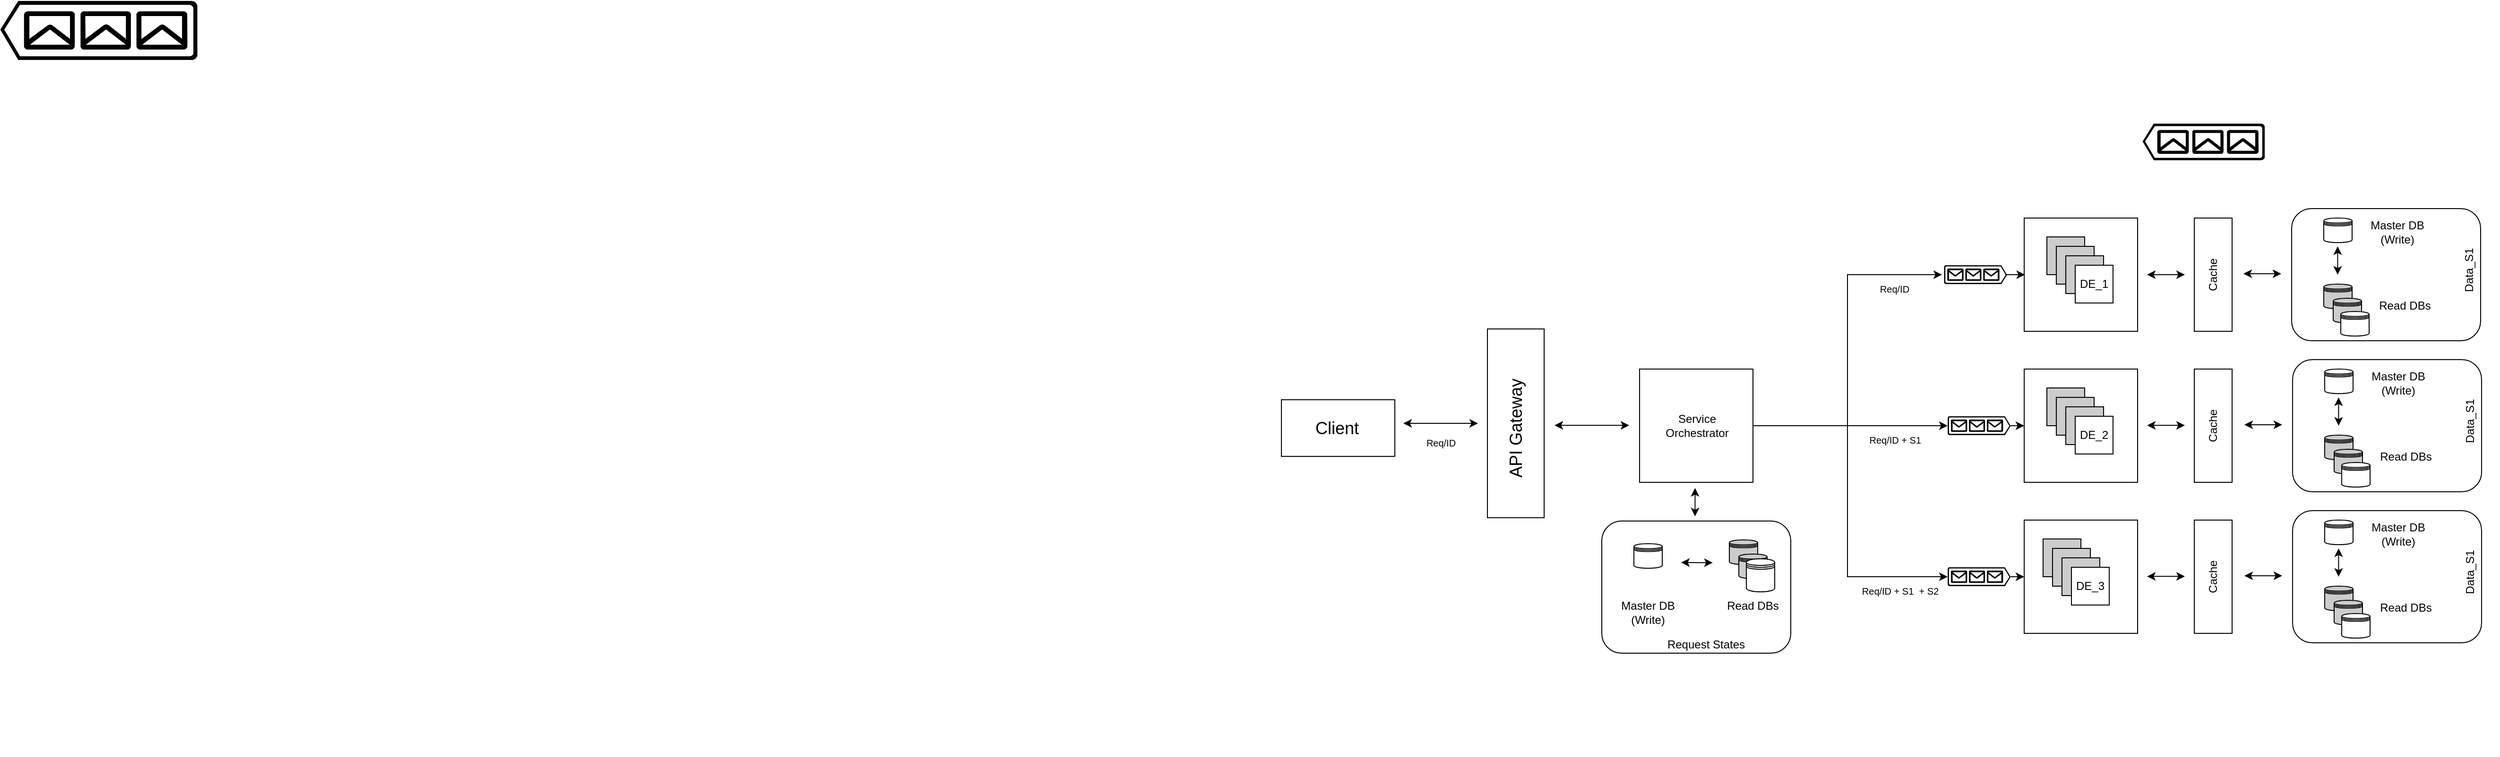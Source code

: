 <mxfile version="21.5.0" type="github">
  <diagram name="V1.0" id="6Y0P250KfrOHETSSXVVm">
    <mxGraphModel dx="2680" dy="1376" grid="1" gridSize="10" guides="1" tooltips="1" connect="1" arrows="1" fold="1" page="1" pageScale="1" pageWidth="1800" pageHeight="800" math="0" shadow="0">
      <root>
        <mxCell id="0" />
        <mxCell id="1" parent="0" />
        <mxCell id="clRIjmDs6BeYKeaNwXn5-33" value="" style="rounded=0;whiteSpace=wrap;html=1;rotation=90;" vertex="1" parent="1">
          <mxGeometry x="539" y="317.5" width="200" height="60" as="geometry" />
        </mxCell>
        <mxCell id="clRIjmDs6BeYKeaNwXn5-34" value="&lt;span style=&quot;font-size: 18px;&quot;&gt;API Gateway&lt;/span&gt;" style="text;html=1;strokeColor=none;fillColor=none;align=center;verticalAlign=middle;whiteSpace=wrap;rounded=0;rotation=-90;" vertex="1" parent="1">
          <mxGeometry x="564" y="337.5" width="150" height="30" as="geometry" />
        </mxCell>
        <mxCell id="clRIjmDs6BeYKeaNwXn5-37" value="" style="group" vertex="1" connectable="0" parent="1">
          <mxGeometry x="340" y="322.5" width="150" height="60" as="geometry" />
        </mxCell>
        <mxCell id="clRIjmDs6BeYKeaNwXn5-39" value="" style="group" vertex="1" connectable="0" parent="clRIjmDs6BeYKeaNwXn5-37">
          <mxGeometry x="50" width="120" height="60" as="geometry" />
        </mxCell>
        <mxCell id="clRIjmDs6BeYKeaNwXn5-36" value="" style="rounded=0;whiteSpace=wrap;html=1;" vertex="1" parent="clRIjmDs6BeYKeaNwXn5-39">
          <mxGeometry x="1" width="120" height="60" as="geometry" />
        </mxCell>
        <mxCell id="clRIjmDs6BeYKeaNwXn5-35" value="&lt;font style=&quot;font-size: 18px;&quot;&gt;Client&lt;/font&gt;" style="text;html=1;strokeColor=none;fillColor=none;align=center;verticalAlign=middle;whiteSpace=wrap;rounded=0;" vertex="1" parent="clRIjmDs6BeYKeaNwXn5-39">
          <mxGeometry x="30" y="15" width="60" height="30" as="geometry" />
        </mxCell>
        <mxCell id="clRIjmDs6BeYKeaNwXn5-40" value="" style="endArrow=classic;startArrow=classic;html=1;rounded=0;" edge="1" parent="1">
          <mxGeometry width="50" height="50" relative="1" as="geometry">
            <mxPoint x="520" y="347.5" as="sourcePoint" />
            <mxPoint x="599" y="347.5" as="targetPoint" />
          </mxGeometry>
        </mxCell>
        <mxCell id="clRIjmDs6BeYKeaNwXn5-57" value="&lt;font style=&quot;font-size: 10px;&quot;&gt;Req/ID&lt;/font&gt;" style="text;html=1;strokeColor=none;fillColor=none;align=center;verticalAlign=middle;whiteSpace=wrap;rounded=0;" vertex="1" parent="1">
          <mxGeometry x="530" y="352.5" width="60" height="30" as="geometry" />
        </mxCell>
        <mxCell id="clRIjmDs6BeYKeaNwXn5-213" value="" style="sketch=0;aspect=fixed;pointerEvents=1;shadow=0;dashed=0;html=1;strokeColor=none;labelPosition=center;verticalLabelPosition=bottom;verticalAlign=top;align=center;fillColor=#000000;shape=mxgraph.azure.queue_generic;rotation=-180;" vertex="1" parent="1">
          <mxGeometry x="-964.66" y="-100" width="208.74" height="62.63" as="geometry" />
        </mxCell>
        <mxCell id="clRIjmDs6BeYKeaNwXn5-214" value="" style="sketch=0;aspect=fixed;pointerEvents=1;shadow=0;dashed=0;html=1;strokeColor=none;labelPosition=center;verticalLabelPosition=bottom;verticalAlign=top;align=center;fillColor=#000000;shape=mxgraph.azure.queue_generic;rotation=-180;" vertex="1" parent="1">
          <mxGeometry x="1302.33" y="30" width="129.34" height="38.8" as="geometry" />
        </mxCell>
        <mxCell id="clRIjmDs6BeYKeaNwXn5-264" value="" style="group" vertex="1" connectable="0" parent="1">
          <mxGeometry x="770" y="290" width="120" height="120" as="geometry" />
        </mxCell>
        <mxCell id="clRIjmDs6BeYKeaNwXn5-218" value="" style="whiteSpace=wrap;html=1;aspect=fixed;" vertex="1" parent="clRIjmDs6BeYKeaNwXn5-264">
          <mxGeometry width="120" height="120" as="geometry" />
        </mxCell>
        <mxCell id="clRIjmDs6BeYKeaNwXn5-221" value="Service&lt;br&gt;Orchestrator" style="text;html=1;strokeColor=none;fillColor=none;align=center;verticalAlign=middle;whiteSpace=wrap;rounded=0;" vertex="1" parent="clRIjmDs6BeYKeaNwXn5-264">
          <mxGeometry x="31" y="45" width="60" height="30" as="geometry" />
        </mxCell>
        <mxCell id="clRIjmDs6BeYKeaNwXn5-265" value="" style="endArrow=classic;html=1;rounded=0;entryX=0;entryY=0;entryDx=0;entryDy=0;" edge="1" parent="1">
          <mxGeometry width="50" height="50" relative="1" as="geometry">
            <mxPoint x="890" y="350" as="sourcePoint" />
            <mxPoint x="1096" y="350" as="targetPoint" />
          </mxGeometry>
        </mxCell>
        <mxCell id="clRIjmDs6BeYKeaNwXn5-268" value="" style="group" vertex="1" connectable="0" parent="1">
          <mxGeometry x="990" y="120" width="689" height="580" as="geometry" />
        </mxCell>
        <mxCell id="clRIjmDs6BeYKeaNwXn5-48" value="" style="endArrow=classic;startArrow=classic;html=1;rounded=0;" edge="1" parent="clRIjmDs6BeYKeaNwXn5-268">
          <mxGeometry width="50" height="50" relative="1" as="geometry">
            <mxPoint x="317" y="70" as="sourcePoint" />
            <mxPoint x="357" y="70" as="targetPoint" />
          </mxGeometry>
        </mxCell>
        <mxCell id="clRIjmDs6BeYKeaNwXn5-54" value="&lt;font style=&quot;font-size: 10px;&quot;&gt;Req/ID + S1&amp;nbsp;&lt;/font&gt;" style="text;html=1;strokeColor=none;fillColor=none;align=center;verticalAlign=middle;whiteSpace=wrap;rounded=0;" vertex="1" parent="clRIjmDs6BeYKeaNwXn5-268">
          <mxGeometry x="17" y="230" width="70" height="30" as="geometry" />
        </mxCell>
        <mxCell id="clRIjmDs6BeYKeaNwXn5-56" value="&lt;font style=&quot;font-size: 10px;&quot;&gt;Req/ID + S1&amp;nbsp; + S2&lt;/font&gt;" style="text;html=1;strokeColor=none;fillColor=none;align=center;verticalAlign=middle;whiteSpace=wrap;rounded=0;" vertex="1" parent="clRIjmDs6BeYKeaNwXn5-268">
          <mxGeometry x="10.17" y="390" width="92" height="30" as="geometry" />
        </mxCell>
        <mxCell id="clRIjmDs6BeYKeaNwXn5-198" value="" style="group" vertex="1" connectable="0" parent="clRIjmDs6BeYKeaNwXn5-268">
          <mxGeometry x="106" y="220" width="66.66" height="20" as="geometry" />
        </mxCell>
        <mxCell id="clRIjmDs6BeYKeaNwXn5-195" value="" style="sketch=0;aspect=fixed;pointerEvents=1;shadow=0;dashed=0;html=1;strokeColor=none;labelPosition=center;verticalLabelPosition=bottom;verticalAlign=top;align=center;fillColor=#000000;shape=mxgraph.azure.queue_generic" vertex="1" parent="clRIjmDs6BeYKeaNwXn5-198">
          <mxGeometry width="66.66" height="20" as="geometry" />
        </mxCell>
        <mxCell id="clRIjmDs6BeYKeaNwXn5-197" value="" style="endArrow=classic;html=1;rounded=0;" edge="1" parent="clRIjmDs6BeYKeaNwXn5-198">
          <mxGeometry width="50" height="50" relative="1" as="geometry">
            <mxPoint x="66.66" y="10" as="sourcePoint" />
            <mxPoint x="81" y="10" as="targetPoint" />
          </mxGeometry>
        </mxCell>
        <mxCell id="clRIjmDs6BeYKeaNwXn5-199" value="" style="group" vertex="1" connectable="0" parent="clRIjmDs6BeYKeaNwXn5-268">
          <mxGeometry x="106" y="380" width="66.66" height="20" as="geometry" />
        </mxCell>
        <mxCell id="clRIjmDs6BeYKeaNwXn5-200" value="" style="sketch=0;aspect=fixed;pointerEvents=1;shadow=0;dashed=0;html=1;strokeColor=none;labelPosition=center;verticalLabelPosition=bottom;verticalAlign=top;align=center;fillColor=#000000;shape=mxgraph.azure.queue_generic" vertex="1" parent="clRIjmDs6BeYKeaNwXn5-199">
          <mxGeometry width="66.66" height="20" as="geometry" />
        </mxCell>
        <mxCell id="clRIjmDs6BeYKeaNwXn5-202" value="" style="endArrow=classic;html=1;rounded=0;" edge="1" parent="clRIjmDs6BeYKeaNwXn5-199">
          <mxGeometry width="50" height="50" relative="1" as="geometry">
            <mxPoint x="66.66" y="10" as="sourcePoint" />
            <mxPoint x="81" y="10" as="targetPoint" />
          </mxGeometry>
        </mxCell>
        <mxCell id="clRIjmDs6BeYKeaNwXn5-225" value="" style="group" vertex="1" connectable="0" parent="clRIjmDs6BeYKeaNwXn5-268">
          <mxGeometry x="187" y="10" width="120" height="120" as="geometry" />
        </mxCell>
        <mxCell id="clRIjmDs6BeYKeaNwXn5-1" value="" style="whiteSpace=wrap;html=1;aspect=fixed;" vertex="1" parent="clRIjmDs6BeYKeaNwXn5-225">
          <mxGeometry width="120" height="120" as="geometry" />
        </mxCell>
        <mxCell id="clRIjmDs6BeYKeaNwXn5-167" value="" style="group" vertex="1" connectable="0" parent="clRIjmDs6BeYKeaNwXn5-225">
          <mxGeometry x="24" y="20" width="80" height="70" as="geometry" />
        </mxCell>
        <mxCell id="clRIjmDs6BeYKeaNwXn5-168" value="" style="whiteSpace=wrap;html=1;aspect=fixed;fillColor=#CCCCCC;" vertex="1" parent="clRIjmDs6BeYKeaNwXn5-167">
          <mxGeometry width="40" height="40" as="geometry" />
        </mxCell>
        <mxCell id="clRIjmDs6BeYKeaNwXn5-169" value="" style="whiteSpace=wrap;html=1;aspect=fixed;fillColor=#CCCCCC;" vertex="1" parent="clRIjmDs6BeYKeaNwXn5-167">
          <mxGeometry x="10" y="10" width="40" height="40" as="geometry" />
        </mxCell>
        <mxCell id="clRIjmDs6BeYKeaNwXn5-170" value="" style="whiteSpace=wrap;html=1;aspect=fixed;fillColor=#CCCCCC;" vertex="1" parent="clRIjmDs6BeYKeaNwXn5-167">
          <mxGeometry x="20" y="20" width="40" height="40" as="geometry" />
        </mxCell>
        <mxCell id="clRIjmDs6BeYKeaNwXn5-171" value="" style="whiteSpace=wrap;html=1;aspect=fixed;" vertex="1" parent="clRIjmDs6BeYKeaNwXn5-167">
          <mxGeometry x="30" y="30" width="40" height="40" as="geometry" />
        </mxCell>
        <mxCell id="clRIjmDs6BeYKeaNwXn5-172" value="DE_1" style="text;html=1;strokeColor=none;fillColor=none;align=center;verticalAlign=middle;whiteSpace=wrap;rounded=0;" vertex="1" parent="clRIjmDs6BeYKeaNwXn5-167">
          <mxGeometry x="20" y="35" width="60" height="30" as="geometry" />
        </mxCell>
        <mxCell id="clRIjmDs6BeYKeaNwXn5-226" value="" style="group" vertex="1" connectable="0" parent="clRIjmDs6BeYKeaNwXn5-268">
          <mxGeometry x="187" y="170" width="120" height="120" as="geometry" />
        </mxCell>
        <mxCell id="clRIjmDs6BeYKeaNwXn5-2" value="" style="whiteSpace=wrap;html=1;aspect=fixed;" vertex="1" parent="clRIjmDs6BeYKeaNwXn5-226">
          <mxGeometry width="120" height="120" as="geometry" />
        </mxCell>
        <mxCell id="clRIjmDs6BeYKeaNwXn5-155" value="" style="group" vertex="1" connectable="0" parent="clRIjmDs6BeYKeaNwXn5-226">
          <mxGeometry x="24" y="20" width="80" height="70" as="geometry" />
        </mxCell>
        <mxCell id="clRIjmDs6BeYKeaNwXn5-156" value="" style="whiteSpace=wrap;html=1;aspect=fixed;fillColor=#CCCCCC;" vertex="1" parent="clRIjmDs6BeYKeaNwXn5-155">
          <mxGeometry width="40" height="40" as="geometry" />
        </mxCell>
        <mxCell id="clRIjmDs6BeYKeaNwXn5-157" value="" style="whiteSpace=wrap;html=1;aspect=fixed;fillColor=#CCCCCC;" vertex="1" parent="clRIjmDs6BeYKeaNwXn5-155">
          <mxGeometry x="10" y="10" width="40" height="40" as="geometry" />
        </mxCell>
        <mxCell id="clRIjmDs6BeYKeaNwXn5-158" value="" style="whiteSpace=wrap;html=1;aspect=fixed;fillColor=#CCCCCC;" vertex="1" parent="clRIjmDs6BeYKeaNwXn5-155">
          <mxGeometry x="20" y="20" width="40" height="40" as="geometry" />
        </mxCell>
        <mxCell id="clRIjmDs6BeYKeaNwXn5-159" value="" style="whiteSpace=wrap;html=1;aspect=fixed;" vertex="1" parent="clRIjmDs6BeYKeaNwXn5-155">
          <mxGeometry x="30" y="30" width="40" height="40" as="geometry" />
        </mxCell>
        <mxCell id="clRIjmDs6BeYKeaNwXn5-160" value="DE_2" style="text;html=1;strokeColor=none;fillColor=none;align=center;verticalAlign=middle;whiteSpace=wrap;rounded=0;" vertex="1" parent="clRIjmDs6BeYKeaNwXn5-155">
          <mxGeometry x="20" y="35" width="60" height="30" as="geometry" />
        </mxCell>
        <mxCell id="clRIjmDs6BeYKeaNwXn5-227" value="" style="group" vertex="1" connectable="0" parent="clRIjmDs6BeYKeaNwXn5-268">
          <mxGeometry x="187" y="330" width="120" height="120" as="geometry" />
        </mxCell>
        <mxCell id="clRIjmDs6BeYKeaNwXn5-3" value="" style="whiteSpace=wrap;html=1;aspect=fixed;" vertex="1" parent="clRIjmDs6BeYKeaNwXn5-227">
          <mxGeometry width="120" height="120" as="geometry" />
        </mxCell>
        <mxCell id="clRIjmDs6BeYKeaNwXn5-130" value="" style="group" vertex="1" connectable="0" parent="clRIjmDs6BeYKeaNwXn5-227">
          <mxGeometry x="20" y="20" width="80" height="70" as="geometry" />
        </mxCell>
        <mxCell id="clRIjmDs6BeYKeaNwXn5-131" value="" style="whiteSpace=wrap;html=1;aspect=fixed;fillColor=#CCCCCC;" vertex="1" parent="clRIjmDs6BeYKeaNwXn5-130">
          <mxGeometry width="40" height="40" as="geometry" />
        </mxCell>
        <mxCell id="clRIjmDs6BeYKeaNwXn5-132" value="" style="whiteSpace=wrap;html=1;aspect=fixed;fillColor=#CCCCCC;" vertex="1" parent="clRIjmDs6BeYKeaNwXn5-130">
          <mxGeometry x="10" y="10" width="40" height="40" as="geometry" />
        </mxCell>
        <mxCell id="clRIjmDs6BeYKeaNwXn5-133" value="" style="whiteSpace=wrap;html=1;aspect=fixed;fillColor=#CCCCCC;" vertex="1" parent="clRIjmDs6BeYKeaNwXn5-130">
          <mxGeometry x="20" y="20" width="40" height="40" as="geometry" />
        </mxCell>
        <mxCell id="clRIjmDs6BeYKeaNwXn5-134" value="" style="whiteSpace=wrap;html=1;aspect=fixed;" vertex="1" parent="clRIjmDs6BeYKeaNwXn5-130">
          <mxGeometry x="30" y="30" width="40" height="40" as="geometry" />
        </mxCell>
        <mxCell id="clRIjmDs6BeYKeaNwXn5-135" value="DE_3" style="text;html=1;strokeColor=none;fillColor=none;align=center;verticalAlign=middle;whiteSpace=wrap;rounded=0;" vertex="1" parent="clRIjmDs6BeYKeaNwXn5-130">
          <mxGeometry x="20" y="35" width="60" height="30" as="geometry" />
        </mxCell>
        <mxCell id="clRIjmDs6BeYKeaNwXn5-55" value="&lt;font style=&quot;font-size: 10px;&quot;&gt;&lt;font style=&quot;&quot;&gt;Req&lt;/font&gt;/ID&lt;/font&gt;" style="text;html=1;strokeColor=none;fillColor=none;align=center;verticalAlign=middle;whiteSpace=wrap;rounded=0;" vertex="1" parent="clRIjmDs6BeYKeaNwXn5-268">
          <mxGeometry x="20" y="70" width="60" height="30" as="geometry" />
        </mxCell>
        <mxCell id="clRIjmDs6BeYKeaNwXn5-206" value="" style="sketch=0;aspect=fixed;pointerEvents=1;shadow=0;dashed=0;html=1;strokeColor=none;labelPosition=center;verticalLabelPosition=bottom;verticalAlign=top;align=center;fillColor=#000000;shape=mxgraph.azure.queue_generic" vertex="1" parent="clRIjmDs6BeYKeaNwXn5-268">
          <mxGeometry x="102.17" y="60" width="66.66" height="20" as="geometry" />
        </mxCell>
        <mxCell id="clRIjmDs6BeYKeaNwXn5-208" value="" style="endArrow=classic;html=1;rounded=0;" edge="1" parent="clRIjmDs6BeYKeaNwXn5-268">
          <mxGeometry width="50" height="50" relative="1" as="geometry">
            <mxPoint x="167" y="70" as="sourcePoint" />
            <mxPoint x="187.83" y="70" as="targetPoint" />
          </mxGeometry>
        </mxCell>
        <mxCell id="clRIjmDs6BeYKeaNwXn5-228" value="" style="endArrow=classic;startArrow=classic;html=1;rounded=0;" edge="1" parent="clRIjmDs6BeYKeaNwXn5-268">
          <mxGeometry width="50" height="50" relative="1" as="geometry">
            <mxPoint x="317" y="229.66" as="sourcePoint" />
            <mxPoint x="357" y="229.66" as="targetPoint" />
          </mxGeometry>
        </mxCell>
        <mxCell id="clRIjmDs6BeYKeaNwXn5-229" value="" style="endArrow=classic;startArrow=classic;html=1;rounded=0;" edge="1" parent="clRIjmDs6BeYKeaNwXn5-268">
          <mxGeometry width="50" height="50" relative="1" as="geometry">
            <mxPoint x="317" y="389.66" as="sourcePoint" />
            <mxPoint x="357" y="389.66" as="targetPoint" />
          </mxGeometry>
        </mxCell>
        <mxCell id="clRIjmDs6BeYKeaNwXn5-42" value="" style="rounded=0;whiteSpace=wrap;html=1;rotation=-90;" vertex="1" parent="clRIjmDs6BeYKeaNwXn5-268">
          <mxGeometry x="327" y="50" width="120" height="40" as="geometry" />
        </mxCell>
        <mxCell id="clRIjmDs6BeYKeaNwXn5-231" value="" style="group;rotation=-90;" vertex="1" connectable="0" parent="clRIjmDs6BeYKeaNwXn5-268">
          <mxGeometry x="327" y="50" width="120" height="40" as="geometry" />
        </mxCell>
        <mxCell id="clRIjmDs6BeYKeaNwXn5-43" value="Cache" style="text;html=1;strokeColor=none;fillColor=none;align=center;verticalAlign=middle;whiteSpace=wrap;rounded=0;rotation=-90;" vertex="1" parent="clRIjmDs6BeYKeaNwXn5-231">
          <mxGeometry x="30" y="5" width="60" height="30" as="geometry" />
        </mxCell>
        <mxCell id="clRIjmDs6BeYKeaNwXn5-234" value="" style="rounded=0;whiteSpace=wrap;html=1;rotation=-90;" vertex="1" parent="clRIjmDs6BeYKeaNwXn5-268">
          <mxGeometry x="327" y="210" width="120" height="40" as="geometry" />
        </mxCell>
        <mxCell id="clRIjmDs6BeYKeaNwXn5-235" value="" style="group;rotation=-90;" vertex="1" connectable="0" parent="clRIjmDs6BeYKeaNwXn5-268">
          <mxGeometry x="327" y="210" width="120" height="40" as="geometry" />
        </mxCell>
        <mxCell id="clRIjmDs6BeYKeaNwXn5-236" value="Cache" style="text;html=1;strokeColor=none;fillColor=none;align=center;verticalAlign=middle;whiteSpace=wrap;rounded=0;rotation=-90;" vertex="1" parent="clRIjmDs6BeYKeaNwXn5-235">
          <mxGeometry x="30" y="5" width="60" height="30" as="geometry" />
        </mxCell>
        <mxCell id="clRIjmDs6BeYKeaNwXn5-237" value="" style="rounded=0;whiteSpace=wrap;html=1;rotation=-90;" vertex="1" parent="clRIjmDs6BeYKeaNwXn5-268">
          <mxGeometry x="327" y="370" width="120" height="40" as="geometry" />
        </mxCell>
        <mxCell id="clRIjmDs6BeYKeaNwXn5-238" value="" style="group;rotation=-90;" vertex="1" connectable="0" parent="clRIjmDs6BeYKeaNwXn5-268">
          <mxGeometry x="327" y="370" width="120" height="40" as="geometry" />
        </mxCell>
        <mxCell id="clRIjmDs6BeYKeaNwXn5-239" value="Cache" style="text;html=1;strokeColor=none;fillColor=none;align=center;verticalAlign=middle;whiteSpace=wrap;rounded=0;rotation=-90;" vertex="1" parent="clRIjmDs6BeYKeaNwXn5-238">
          <mxGeometry x="30" y="5" width="60" height="30" as="geometry" />
        </mxCell>
        <mxCell id="clRIjmDs6BeYKeaNwXn5-240" value="" style="group" vertex="1" connectable="0" parent="clRIjmDs6BeYKeaNwXn5-268">
          <mxGeometry x="470" width="218" height="146" as="geometry" />
        </mxCell>
        <mxCell id="clRIjmDs6BeYKeaNwXn5-64" value="" style="rounded=1;whiteSpace=wrap;html=1;" vertex="1" parent="clRIjmDs6BeYKeaNwXn5-240">
          <mxGeometry width="200" height="140" as="geometry" />
        </mxCell>
        <mxCell id="clRIjmDs6BeYKeaNwXn5-4" value="" style="shape=datastore;whiteSpace=wrap;html=1;" vertex="1" parent="clRIjmDs6BeYKeaNwXn5-240">
          <mxGeometry x="34" y="10" width="30" height="26" as="geometry" />
        </mxCell>
        <mxCell id="clRIjmDs6BeYKeaNwXn5-58" value="" style="shape=datastore;whiteSpace=wrap;html=1;fillColor=#cccccc;" vertex="1" parent="clRIjmDs6BeYKeaNwXn5-240">
          <mxGeometry x="34" y="80" width="30" height="26" as="geometry" />
        </mxCell>
        <mxCell id="clRIjmDs6BeYKeaNwXn5-59" value="" style="shape=datastore;whiteSpace=wrap;html=1;fillColor=#cccccc;" vertex="1" parent="clRIjmDs6BeYKeaNwXn5-240">
          <mxGeometry x="44" y="95" width="30" height="26" as="geometry" />
        </mxCell>
        <mxCell id="clRIjmDs6BeYKeaNwXn5-60" value="" style="shape=datastore;whiteSpace=wrap;html=1;" vertex="1" parent="clRIjmDs6BeYKeaNwXn5-240">
          <mxGeometry x="52" y="109" width="30" height="26" as="geometry" />
        </mxCell>
        <mxCell id="clRIjmDs6BeYKeaNwXn5-65" value="Data_S1" style="text;html=1;strokeColor=none;fillColor=none;align=center;verticalAlign=middle;whiteSpace=wrap;rounded=0;rotation=-90;" vertex="1" parent="clRIjmDs6BeYKeaNwXn5-240">
          <mxGeometry x="158" y="50" width="60" height="30" as="geometry" />
        </mxCell>
        <mxCell id="clRIjmDs6BeYKeaNwXn5-63" value="" style="endArrow=classic;startArrow=classic;html=1;rounded=0;" edge="1" parent="clRIjmDs6BeYKeaNwXn5-240">
          <mxGeometry width="50" height="50" relative="1" as="geometry">
            <mxPoint x="48.71" y="70" as="sourcePoint" />
            <mxPoint x="48.71" y="40" as="targetPoint" />
          </mxGeometry>
        </mxCell>
        <mxCell id="clRIjmDs6BeYKeaNwXn5-61" value="Master DB&lt;br&gt;(Write)" style="text;html=1;strokeColor=none;fillColor=none;align=center;verticalAlign=middle;whiteSpace=wrap;rounded=0;rotation=0;" vertex="1" parent="clRIjmDs6BeYKeaNwXn5-240">
          <mxGeometry x="82" y="10" width="60" height="30" as="geometry" />
        </mxCell>
        <mxCell id="clRIjmDs6BeYKeaNwXn5-62" value="Read DBs" style="text;html=1;strokeColor=none;fillColor=none;align=center;verticalAlign=middle;whiteSpace=wrap;rounded=0;rotation=0;" vertex="1" parent="clRIjmDs6BeYKeaNwXn5-240">
          <mxGeometry x="90" y="88" width="60" height="30" as="geometry" />
        </mxCell>
        <mxCell id="clRIjmDs6BeYKeaNwXn5-241" value="" style="endArrow=classic;startArrow=classic;html=1;rounded=0;" edge="1" parent="clRIjmDs6BeYKeaNwXn5-268">
          <mxGeometry width="50" height="50" relative="1" as="geometry">
            <mxPoint x="419" y="69" as="sourcePoint" />
            <mxPoint x="459" y="69" as="targetPoint" />
          </mxGeometry>
        </mxCell>
        <mxCell id="clRIjmDs6BeYKeaNwXn5-242" value="" style="group" vertex="1" connectable="0" parent="clRIjmDs6BeYKeaNwXn5-268">
          <mxGeometry x="471" y="160" width="218" height="146" as="geometry" />
        </mxCell>
        <mxCell id="clRIjmDs6BeYKeaNwXn5-243" value="" style="rounded=1;whiteSpace=wrap;html=1;" vertex="1" parent="clRIjmDs6BeYKeaNwXn5-242">
          <mxGeometry width="200" height="140" as="geometry" />
        </mxCell>
        <mxCell id="clRIjmDs6BeYKeaNwXn5-244" value="" style="shape=datastore;whiteSpace=wrap;html=1;" vertex="1" parent="clRIjmDs6BeYKeaNwXn5-242">
          <mxGeometry x="34" y="10" width="30" height="26" as="geometry" />
        </mxCell>
        <mxCell id="clRIjmDs6BeYKeaNwXn5-245" value="" style="shape=datastore;whiteSpace=wrap;html=1;fillColor=#cccccc;" vertex="1" parent="clRIjmDs6BeYKeaNwXn5-242">
          <mxGeometry x="34" y="80" width="30" height="26" as="geometry" />
        </mxCell>
        <mxCell id="clRIjmDs6BeYKeaNwXn5-246" value="" style="shape=datastore;whiteSpace=wrap;html=1;fillColor=#cccccc;" vertex="1" parent="clRIjmDs6BeYKeaNwXn5-242">
          <mxGeometry x="44" y="95" width="30" height="26" as="geometry" />
        </mxCell>
        <mxCell id="clRIjmDs6BeYKeaNwXn5-247" value="" style="shape=datastore;whiteSpace=wrap;html=1;" vertex="1" parent="clRIjmDs6BeYKeaNwXn5-242">
          <mxGeometry x="52" y="109" width="30" height="26" as="geometry" />
        </mxCell>
        <mxCell id="clRIjmDs6BeYKeaNwXn5-248" value="Data_S1" style="text;html=1;strokeColor=none;fillColor=none;align=center;verticalAlign=middle;whiteSpace=wrap;rounded=0;rotation=-90;" vertex="1" parent="clRIjmDs6BeYKeaNwXn5-242">
          <mxGeometry x="158" y="50" width="60" height="30" as="geometry" />
        </mxCell>
        <mxCell id="clRIjmDs6BeYKeaNwXn5-249" value="" style="endArrow=classic;startArrow=classic;html=1;rounded=0;" edge="1" parent="clRIjmDs6BeYKeaNwXn5-242">
          <mxGeometry width="50" height="50" relative="1" as="geometry">
            <mxPoint x="48.71" y="70" as="sourcePoint" />
            <mxPoint x="48.71" y="40" as="targetPoint" />
          </mxGeometry>
        </mxCell>
        <mxCell id="clRIjmDs6BeYKeaNwXn5-250" value="Master DB&lt;br&gt;(Write)" style="text;html=1;strokeColor=none;fillColor=none;align=center;verticalAlign=middle;whiteSpace=wrap;rounded=0;rotation=0;" vertex="1" parent="clRIjmDs6BeYKeaNwXn5-242">
          <mxGeometry x="82" y="10" width="60" height="30" as="geometry" />
        </mxCell>
        <mxCell id="clRIjmDs6BeYKeaNwXn5-251" value="Read DBs" style="text;html=1;strokeColor=none;fillColor=none;align=center;verticalAlign=middle;whiteSpace=wrap;rounded=0;rotation=0;" vertex="1" parent="clRIjmDs6BeYKeaNwXn5-242">
          <mxGeometry x="90" y="88" width="60" height="30" as="geometry" />
        </mxCell>
        <mxCell id="clRIjmDs6BeYKeaNwXn5-252" value="" style="endArrow=classic;startArrow=classic;html=1;rounded=0;" edge="1" parent="clRIjmDs6BeYKeaNwXn5-268">
          <mxGeometry width="50" height="50" relative="1" as="geometry">
            <mxPoint x="420" y="229" as="sourcePoint" />
            <mxPoint x="460" y="229" as="targetPoint" />
          </mxGeometry>
        </mxCell>
        <mxCell id="clRIjmDs6BeYKeaNwXn5-253" value="" style="group" vertex="1" connectable="0" parent="clRIjmDs6BeYKeaNwXn5-268">
          <mxGeometry x="471" y="320" width="218" height="146" as="geometry" />
        </mxCell>
        <mxCell id="clRIjmDs6BeYKeaNwXn5-254" value="" style="rounded=1;whiteSpace=wrap;html=1;" vertex="1" parent="clRIjmDs6BeYKeaNwXn5-253">
          <mxGeometry width="200" height="140" as="geometry" />
        </mxCell>
        <mxCell id="clRIjmDs6BeYKeaNwXn5-255" value="" style="shape=datastore;whiteSpace=wrap;html=1;" vertex="1" parent="clRIjmDs6BeYKeaNwXn5-253">
          <mxGeometry x="34" y="10" width="30" height="26" as="geometry" />
        </mxCell>
        <mxCell id="clRIjmDs6BeYKeaNwXn5-256" value="" style="shape=datastore;whiteSpace=wrap;html=1;fillColor=#cccccc;" vertex="1" parent="clRIjmDs6BeYKeaNwXn5-253">
          <mxGeometry x="34" y="80" width="30" height="26" as="geometry" />
        </mxCell>
        <mxCell id="clRIjmDs6BeYKeaNwXn5-257" value="" style="shape=datastore;whiteSpace=wrap;html=1;fillColor=#cccccc;" vertex="1" parent="clRIjmDs6BeYKeaNwXn5-253">
          <mxGeometry x="44" y="95" width="30" height="26" as="geometry" />
        </mxCell>
        <mxCell id="clRIjmDs6BeYKeaNwXn5-258" value="" style="shape=datastore;whiteSpace=wrap;html=1;" vertex="1" parent="clRIjmDs6BeYKeaNwXn5-253">
          <mxGeometry x="52" y="109" width="30" height="26" as="geometry" />
        </mxCell>
        <mxCell id="clRIjmDs6BeYKeaNwXn5-259" value="Data_S1" style="text;html=1;strokeColor=none;fillColor=none;align=center;verticalAlign=middle;whiteSpace=wrap;rounded=0;rotation=-90;" vertex="1" parent="clRIjmDs6BeYKeaNwXn5-253">
          <mxGeometry x="158" y="50" width="60" height="30" as="geometry" />
        </mxCell>
        <mxCell id="clRIjmDs6BeYKeaNwXn5-260" value="" style="endArrow=classic;startArrow=classic;html=1;rounded=0;" edge="1" parent="clRIjmDs6BeYKeaNwXn5-253">
          <mxGeometry width="50" height="50" relative="1" as="geometry">
            <mxPoint x="48.71" y="70" as="sourcePoint" />
            <mxPoint x="48.71" y="40" as="targetPoint" />
          </mxGeometry>
        </mxCell>
        <mxCell id="clRIjmDs6BeYKeaNwXn5-261" value="Master DB&lt;br&gt;(Write)" style="text;html=1;strokeColor=none;fillColor=none;align=center;verticalAlign=middle;whiteSpace=wrap;rounded=0;rotation=0;" vertex="1" parent="clRIjmDs6BeYKeaNwXn5-253">
          <mxGeometry x="82" y="10" width="60" height="30" as="geometry" />
        </mxCell>
        <mxCell id="clRIjmDs6BeYKeaNwXn5-262" value="Read DBs" style="text;html=1;strokeColor=none;fillColor=none;align=center;verticalAlign=middle;whiteSpace=wrap;rounded=0;rotation=0;" vertex="1" parent="clRIjmDs6BeYKeaNwXn5-253">
          <mxGeometry x="90" y="88" width="60" height="30" as="geometry" />
        </mxCell>
        <mxCell id="clRIjmDs6BeYKeaNwXn5-263" value="" style="endArrow=classic;startArrow=classic;html=1;rounded=0;" edge="1" parent="clRIjmDs6BeYKeaNwXn5-268">
          <mxGeometry width="50" height="50" relative="1" as="geometry">
            <mxPoint x="420" y="389" as="sourcePoint" />
            <mxPoint x="460" y="389" as="targetPoint" />
          </mxGeometry>
        </mxCell>
        <mxCell id="clRIjmDs6BeYKeaNwXn5-266" value="" style="endArrow=classic;html=1;rounded=0;" edge="1" parent="clRIjmDs6BeYKeaNwXn5-268">
          <mxGeometry width="50" height="50" relative="1" as="geometry">
            <mxPoint y="230" as="sourcePoint" />
            <mxPoint x="100" y="70" as="targetPoint" />
            <Array as="points">
              <mxPoint y="70" />
            </Array>
          </mxGeometry>
        </mxCell>
        <mxCell id="clRIjmDs6BeYKeaNwXn5-267" value="" style="endArrow=classic;html=1;rounded=0;entryX=0;entryY=0.5;entryDx=0;entryDy=0;entryPerimeter=0;" edge="1" parent="clRIjmDs6BeYKeaNwXn5-268" target="clRIjmDs6BeYKeaNwXn5-200">
          <mxGeometry width="50" height="50" relative="1" as="geometry">
            <mxPoint y="230" as="sourcePoint" />
            <mxPoint x="50" y="180" as="targetPoint" />
            <Array as="points">
              <mxPoint y="390" />
            </Array>
          </mxGeometry>
        </mxCell>
        <mxCell id="clRIjmDs6BeYKeaNwXn5-269" value="" style="endArrow=classic;startArrow=classic;html=1;rounded=0;" edge="1" parent="1">
          <mxGeometry width="50" height="50" relative="1" as="geometry">
            <mxPoint x="680" y="349.63" as="sourcePoint" />
            <mxPoint x="759" y="349.63" as="targetPoint" />
          </mxGeometry>
        </mxCell>
        <mxCell id="clRIjmDs6BeYKeaNwXn5-274" value="" style="group" vertex="1" connectable="0" parent="1">
          <mxGeometry x="730" y="451" width="218" height="146" as="geometry" />
        </mxCell>
        <mxCell id="clRIjmDs6BeYKeaNwXn5-275" value="" style="rounded=1;whiteSpace=wrap;html=1;" vertex="1" parent="clRIjmDs6BeYKeaNwXn5-274">
          <mxGeometry width="200" height="140" as="geometry" />
        </mxCell>
        <mxCell id="clRIjmDs6BeYKeaNwXn5-276" value="" style="shape=datastore;whiteSpace=wrap;html=1;" vertex="1" parent="clRIjmDs6BeYKeaNwXn5-274">
          <mxGeometry x="34" y="24" width="30" height="26" as="geometry" />
        </mxCell>
        <mxCell id="clRIjmDs6BeYKeaNwXn5-277" value="" style="shape=datastore;whiteSpace=wrap;html=1;fillColor=#cccccc;" vertex="1" parent="clRIjmDs6BeYKeaNwXn5-274">
          <mxGeometry x="135" y="20" width="30" height="26" as="geometry" />
        </mxCell>
        <mxCell id="clRIjmDs6BeYKeaNwXn5-278" value="" style="shape=datastore;whiteSpace=wrap;html=1;fillColor=#cccccc;" vertex="1" parent="clRIjmDs6BeYKeaNwXn5-274">
          <mxGeometry x="145" y="35" width="30" height="26" as="geometry" />
        </mxCell>
        <mxCell id="clRIjmDs6BeYKeaNwXn5-279" value="" style="shape=datastore;whiteSpace=wrap;html=1;" vertex="1" parent="clRIjmDs6BeYKeaNwXn5-274">
          <mxGeometry x="153" y="40" width="30" height="35" as="geometry" />
        </mxCell>
        <mxCell id="clRIjmDs6BeYKeaNwXn5-281" value="" style="endArrow=classic;startArrow=classic;html=1;rounded=0;" edge="1" parent="clRIjmDs6BeYKeaNwXn5-274">
          <mxGeometry width="50" height="50" relative="1" as="geometry">
            <mxPoint x="117.35" y="44.13" as="sourcePoint" />
            <mxPoint x="84" y="44" as="targetPoint" />
          </mxGeometry>
        </mxCell>
        <mxCell id="clRIjmDs6BeYKeaNwXn5-282" value="Master DB&lt;br&gt;(Write)" style="text;html=1;strokeColor=none;fillColor=none;align=center;verticalAlign=middle;whiteSpace=wrap;rounded=0;rotation=0;" vertex="1" parent="clRIjmDs6BeYKeaNwXn5-274">
          <mxGeometry x="19" y="82" width="60" height="30" as="geometry" />
        </mxCell>
        <mxCell id="clRIjmDs6BeYKeaNwXn5-283" value="Read DBs" style="text;html=1;strokeColor=none;fillColor=none;align=center;verticalAlign=middle;whiteSpace=wrap;rounded=0;rotation=0;" vertex="1" parent="clRIjmDs6BeYKeaNwXn5-274">
          <mxGeometry x="130" y="75" width="60" height="30" as="geometry" />
        </mxCell>
        <mxCell id="clRIjmDs6BeYKeaNwXn5-284" value="Request States" style="text;html=1;strokeColor=none;fillColor=none;align=center;verticalAlign=middle;whiteSpace=wrap;rounded=0;rotation=0;" vertex="1" parent="clRIjmDs6BeYKeaNwXn5-274">
          <mxGeometry x="68" y="116" width="85" height="30" as="geometry" />
        </mxCell>
        <mxCell id="clRIjmDs6BeYKeaNwXn5-286" value="" style="endArrow=classic;startArrow=classic;html=1;rounded=0;" edge="1" parent="1">
          <mxGeometry width="50" height="50" relative="1" as="geometry">
            <mxPoint x="828.71" y="446" as="sourcePoint" />
            <mxPoint x="828.71" y="416" as="targetPoint" />
          </mxGeometry>
        </mxCell>
      </root>
    </mxGraphModel>
  </diagram>
</mxfile>
